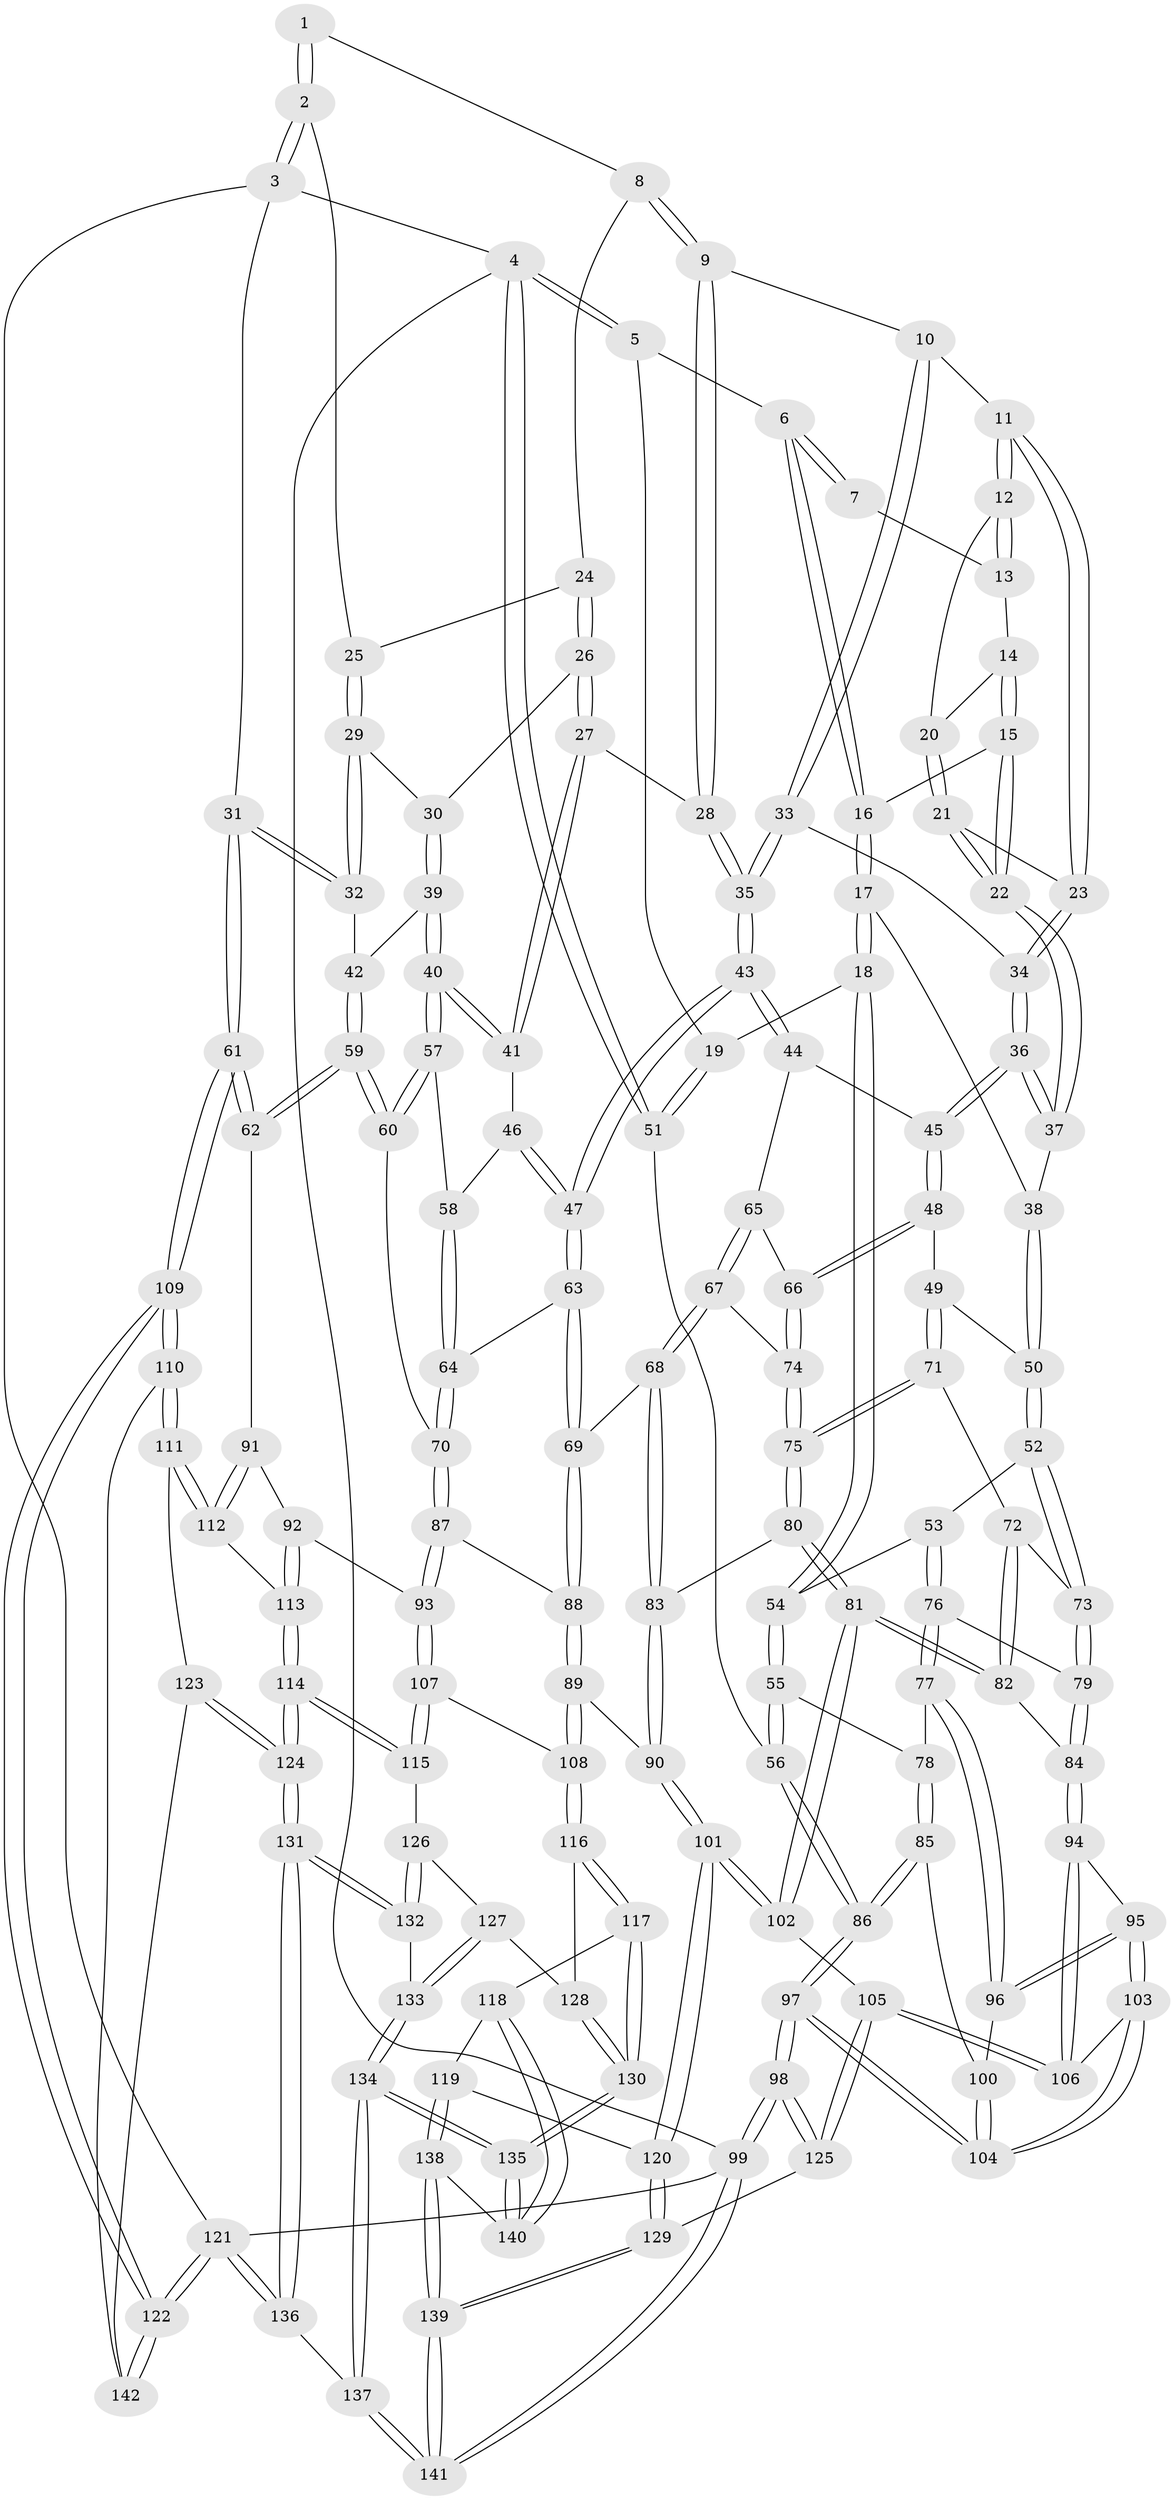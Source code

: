 // Generated by graph-tools (version 1.1) at 2025/27/03/09/25 03:27:10]
// undirected, 142 vertices, 352 edges
graph export_dot {
graph [start="1"]
  node [color=gray90,style=filled];
  1 [pos="+0.6533034526815417+0"];
  2 [pos="+1+0"];
  3 [pos="+1+0"];
  4 [pos="+0+0"];
  5 [pos="+0.1910531134673724+0"];
  6 [pos="+0.29867087007535176+0"];
  7 [pos="+0.4931905890408519+0"];
  8 [pos="+0.6873348862684956+0.04842612255528574"];
  9 [pos="+0.6469523575448087+0.10513879499817028"];
  10 [pos="+0.5965487241006843+0.13451231664856364"];
  11 [pos="+0.5490391580688094+0.1178755193188658"];
  12 [pos="+0.530082547566303+0.09177171712295863"];
  13 [pos="+0.4961035169819057+0"];
  14 [pos="+0.45756267856887023+0.06909099282158992"];
  15 [pos="+0.33075082565240077+0.11804332328474179"];
  16 [pos="+0.3289158023342503+0.11720443773340708"];
  17 [pos="+0.20521215056999084+0.23562789489961117"];
  18 [pos="+0.18253333327042212+0.24051160531550625"];
  19 [pos="+0.1587632749344048+0.22556529038970416"];
  20 [pos="+0.46457762715934947+0.10487030132492925"];
  21 [pos="+0.4367471837468268+0.15271343567024237"];
  22 [pos="+0.3970294796099377+0.15809613207697176"];
  23 [pos="+0.4800563184215444+0.16871638762313806"];
  24 [pos="+0.7645787015308547+0.10031017931144649"];
  25 [pos="+0.9288380261997645+0"];
  26 [pos="+0.8234023970047223+0.20310912397576236"];
  27 [pos="+0.7399750247651877+0.2607766942576324"];
  28 [pos="+0.7171181456107941+0.2665361033079284"];
  29 [pos="+0.8727235640094655+0.18926006983526267"];
  30 [pos="+0.8335915581715618+0.2042692068137056"];
  31 [pos="+1+0.1913076620798545"];
  32 [pos="+1+0.22578244497379646"];
  33 [pos="+0.5769562630835725+0.2452679286966085"];
  34 [pos="+0.514083141179039+0.23355415661166012"];
  35 [pos="+0.6349169075394971+0.3246401833549391"];
  36 [pos="+0.4239682991420401+0.28979993247563085"];
  37 [pos="+0.41538071787422376+0.28403924083980253"];
  38 [pos="+0.30844246727653657+0.29134252750498263"];
  39 [pos="+0.8800240376980597+0.32632662912754745"];
  40 [pos="+0.8239988804050634+0.3684531279151145"];
  41 [pos="+0.8073917046199117+0.36451416471591486"];
  42 [pos="+0.9260906627361252+0.3489981575924489"];
  43 [pos="+0.6263304053723766+0.35935624836563296"];
  44 [pos="+0.4733987200610822+0.370972060897688"];
  45 [pos="+0.451333672297571+0.3630092586983763"];
  46 [pos="+0.805241345775137+0.3660537766022716"];
  47 [pos="+0.6290132994617124+0.36724054165884223"];
  48 [pos="+0.3995642747296943+0.406719424586675"];
  49 [pos="+0.3703488458075408+0.42211412345415705"];
  50 [pos="+0.3333530237029092+0.40643743593002096"];
  51 [pos="+0+0.12643879578940345"];
  52 [pos="+0.22126824751738206+0.4419370186723751"];
  53 [pos="+0.19154690859980117+0.42162045847956975"];
  54 [pos="+0.16545985242980085+0.394281066395332"];
  55 [pos="+0.06756785970557007+0.4375567706789893"];
  56 [pos="+0+0.38193531660160673"];
  57 [pos="+0.8464302114234534+0.4336345588204781"];
  58 [pos="+0.7643586853928417+0.4089529657691999"];
  59 [pos="+0.9380655794118093+0.5016346317992957"];
  60 [pos="+0.8810290969914024+0.4970263060089799"];
  61 [pos="+1+0.5590642124002567"];
  62 [pos="+1+0.5502950331851049"];
  63 [pos="+0.6571828471308957+0.47086038568844996"];
  64 [pos="+0.6611662943274358+0.47187705392897256"];
  65 [pos="+0.4838153917372535+0.439851722315119"];
  66 [pos="+0.4548507619291628+0.4802170664646458"];
  67 [pos="+0.5209073993681169+0.4780232146124559"];
  68 [pos="+0.6048989579350018+0.5014035665347808"];
  69 [pos="+0.6448992633512037+0.4846239434499893"];
  70 [pos="+0.7771192581092286+0.5309453844643063"];
  71 [pos="+0.37068341656725123+0.47895194855676443"];
  72 [pos="+0.32873597131432614+0.506833604389616"];
  73 [pos="+0.24211136704377956+0.49453128446003086"];
  74 [pos="+0.45170421073002126+0.5098931000916225"];
  75 [pos="+0.43267525879150837+0.5439184156715395"];
  76 [pos="+0.12720245818032214+0.5785324020200399"];
  77 [pos="+0.10403087672249456+0.5874914774717938"];
  78 [pos="+0.0794177622451661+0.531270566922058"];
  79 [pos="+0.23382831285122171+0.5727912540690643"];
  80 [pos="+0.4391422939977929+0.578016052919707"];
  81 [pos="+0.36116108334312047+0.6471690054379683"];
  82 [pos="+0.33594084162065785+0.6264316686178893"];
  83 [pos="+0.5070152500599998+0.5901985309821308"];
  84 [pos="+0.24489305654385818+0.588515403502777"];
  85 [pos="+0+0.5684041206934134"];
  86 [pos="+0+0.5682847847040489"];
  87 [pos="+0.7773348393905015+0.6465845075670656"];
  88 [pos="+0.6452135343807471+0.6394408077959175"];
  89 [pos="+0.5998337759186801+0.7077520946821967"];
  90 [pos="+0.5652220844641764+0.7055496341958155"];
  91 [pos="+0.9114616210149131+0.6633963502413238"];
  92 [pos="+0.8096081768054836+0.700982747371459"];
  93 [pos="+0.8040262219925788+0.701443540517804"];
  94 [pos="+0.18845712309852075+0.695684286169037"];
  95 [pos="+0.1359093595518851+0.6589716845908336"];
  96 [pos="+0.10124586657963315+0.5933331058650322"];
  97 [pos="+0+0.939963788702161"];
  98 [pos="+0+1"];
  99 [pos="+0+1"];
  100 [pos="+0.08587663916456569+0.6008059740528395"];
  101 [pos="+0.4375737761262755+0.79729375622718"];
  102 [pos="+0.36156910195077646+0.7284132292426664"];
  103 [pos="+0.042213812103243036+0.7553050239076244"];
  104 [pos="+0+0.774326670313541"];
  105 [pos="+0.2264396181292995+0.7717824211080593"];
  106 [pos="+0.20853496326825754+0.7545192798863715"];
  107 [pos="+0.7779999067290709+0.7415316464076185"];
  108 [pos="+0.6600337088972204+0.7661252159416163"];
  109 [pos="+1+0.830273443760378"];
  110 [pos="+1+0.8236849342588718"];
  111 [pos="+0.996238872602879+0.793641650524819"];
  112 [pos="+0.9549882105889098+0.778157530375522"];
  113 [pos="+0.9121988167623352+0.791136418162947"];
  114 [pos="+0.8591429637487445+0.8670763594265911"];
  115 [pos="+0.802379021376398+0.8221045000011079"];
  116 [pos="+0.6548080096819927+0.8021967999549415"];
  117 [pos="+0.5080843353508061+0.869238558012972"];
  118 [pos="+0.48613063896698333+0.855936839533238"];
  119 [pos="+0.4541607777682973+0.8354666010203868"];
  120 [pos="+0.43784071473147923+0.7992308114244849"];
  121 [pos="+1+1"];
  122 [pos="+1+1"];
  123 [pos="+0.8765962922029437+0.8982691820620092"];
  124 [pos="+0.8720388473305759+0.8984990557925394"];
  125 [pos="+0.21825128593040322+0.8066130788020994"];
  126 [pos="+0.7623579649414264+0.8569502625640477"];
  127 [pos="+0.6793196209411478+0.8530435403223948"];
  128 [pos="+0.6605358775872505+0.8279922396761189"];
  129 [pos="+0.2817817376422865+0.9107775551055931"];
  130 [pos="+0.5693153258040867+0.9409048770347177"];
  131 [pos="+0.8071160500356216+1"];
  132 [pos="+0.7500239983110445+0.9161677933732952"];
  133 [pos="+0.6855358366035819+0.888960916972378"];
  134 [pos="+0.6150713574745169+1"];
  135 [pos="+0.5873342575895535+0.9874808850903443"];
  136 [pos="+0.778297627246784+1"];
  137 [pos="+0.6475076667627303+1"];
  138 [pos="+0.40001705184525504+0.9732990102353937"];
  139 [pos="+0.27473384545881363+1"];
  140 [pos="+0.4813761657044849+0.9639299667422166"];
  141 [pos="+0.2686911729136769+1"];
  142 [pos="+0.8901292613515182+0.8998517663559674"];
  1 -- 2;
  1 -- 2;
  1 -- 8;
  2 -- 3;
  2 -- 3;
  2 -- 25;
  3 -- 4;
  3 -- 31;
  3 -- 121;
  4 -- 5;
  4 -- 5;
  4 -- 51;
  4 -- 51;
  4 -- 99;
  5 -- 6;
  5 -- 19;
  6 -- 7;
  6 -- 7;
  6 -- 16;
  6 -- 16;
  7 -- 13;
  8 -- 9;
  8 -- 9;
  8 -- 24;
  9 -- 10;
  9 -- 28;
  9 -- 28;
  10 -- 11;
  10 -- 33;
  10 -- 33;
  11 -- 12;
  11 -- 12;
  11 -- 23;
  11 -- 23;
  12 -- 13;
  12 -- 13;
  12 -- 20;
  13 -- 14;
  14 -- 15;
  14 -- 15;
  14 -- 20;
  15 -- 16;
  15 -- 22;
  15 -- 22;
  16 -- 17;
  16 -- 17;
  17 -- 18;
  17 -- 18;
  17 -- 38;
  18 -- 19;
  18 -- 54;
  18 -- 54;
  19 -- 51;
  19 -- 51;
  20 -- 21;
  20 -- 21;
  21 -- 22;
  21 -- 22;
  21 -- 23;
  22 -- 37;
  22 -- 37;
  23 -- 34;
  23 -- 34;
  24 -- 25;
  24 -- 26;
  24 -- 26;
  25 -- 29;
  25 -- 29;
  26 -- 27;
  26 -- 27;
  26 -- 30;
  27 -- 28;
  27 -- 41;
  27 -- 41;
  28 -- 35;
  28 -- 35;
  29 -- 30;
  29 -- 32;
  29 -- 32;
  30 -- 39;
  30 -- 39;
  31 -- 32;
  31 -- 32;
  31 -- 61;
  31 -- 61;
  32 -- 42;
  33 -- 34;
  33 -- 35;
  33 -- 35;
  34 -- 36;
  34 -- 36;
  35 -- 43;
  35 -- 43;
  36 -- 37;
  36 -- 37;
  36 -- 45;
  36 -- 45;
  37 -- 38;
  38 -- 50;
  38 -- 50;
  39 -- 40;
  39 -- 40;
  39 -- 42;
  40 -- 41;
  40 -- 41;
  40 -- 57;
  40 -- 57;
  41 -- 46;
  42 -- 59;
  42 -- 59;
  43 -- 44;
  43 -- 44;
  43 -- 47;
  43 -- 47;
  44 -- 45;
  44 -- 65;
  45 -- 48;
  45 -- 48;
  46 -- 47;
  46 -- 47;
  46 -- 58;
  47 -- 63;
  47 -- 63;
  48 -- 49;
  48 -- 66;
  48 -- 66;
  49 -- 50;
  49 -- 71;
  49 -- 71;
  50 -- 52;
  50 -- 52;
  51 -- 56;
  52 -- 53;
  52 -- 73;
  52 -- 73;
  53 -- 54;
  53 -- 76;
  53 -- 76;
  54 -- 55;
  54 -- 55;
  55 -- 56;
  55 -- 56;
  55 -- 78;
  56 -- 86;
  56 -- 86;
  57 -- 58;
  57 -- 60;
  57 -- 60;
  58 -- 64;
  58 -- 64;
  59 -- 60;
  59 -- 60;
  59 -- 62;
  59 -- 62;
  60 -- 70;
  61 -- 62;
  61 -- 62;
  61 -- 109;
  61 -- 109;
  62 -- 91;
  63 -- 64;
  63 -- 69;
  63 -- 69;
  64 -- 70;
  64 -- 70;
  65 -- 66;
  65 -- 67;
  65 -- 67;
  66 -- 74;
  66 -- 74;
  67 -- 68;
  67 -- 68;
  67 -- 74;
  68 -- 69;
  68 -- 83;
  68 -- 83;
  69 -- 88;
  69 -- 88;
  70 -- 87;
  70 -- 87;
  71 -- 72;
  71 -- 75;
  71 -- 75;
  72 -- 73;
  72 -- 82;
  72 -- 82;
  73 -- 79;
  73 -- 79;
  74 -- 75;
  74 -- 75;
  75 -- 80;
  75 -- 80;
  76 -- 77;
  76 -- 77;
  76 -- 79;
  77 -- 78;
  77 -- 96;
  77 -- 96;
  78 -- 85;
  78 -- 85;
  79 -- 84;
  79 -- 84;
  80 -- 81;
  80 -- 81;
  80 -- 83;
  81 -- 82;
  81 -- 82;
  81 -- 102;
  81 -- 102;
  82 -- 84;
  83 -- 90;
  83 -- 90;
  84 -- 94;
  84 -- 94;
  85 -- 86;
  85 -- 86;
  85 -- 100;
  86 -- 97;
  86 -- 97;
  87 -- 88;
  87 -- 93;
  87 -- 93;
  88 -- 89;
  88 -- 89;
  89 -- 90;
  89 -- 108;
  89 -- 108;
  90 -- 101;
  90 -- 101;
  91 -- 92;
  91 -- 112;
  91 -- 112;
  92 -- 93;
  92 -- 113;
  92 -- 113;
  93 -- 107;
  93 -- 107;
  94 -- 95;
  94 -- 106;
  94 -- 106;
  95 -- 96;
  95 -- 96;
  95 -- 103;
  95 -- 103;
  96 -- 100;
  97 -- 98;
  97 -- 98;
  97 -- 104;
  97 -- 104;
  98 -- 99;
  98 -- 99;
  98 -- 125;
  98 -- 125;
  99 -- 141;
  99 -- 141;
  99 -- 121;
  100 -- 104;
  100 -- 104;
  101 -- 102;
  101 -- 102;
  101 -- 120;
  101 -- 120;
  102 -- 105;
  103 -- 104;
  103 -- 104;
  103 -- 106;
  105 -- 106;
  105 -- 106;
  105 -- 125;
  105 -- 125;
  107 -- 108;
  107 -- 115;
  107 -- 115;
  108 -- 116;
  108 -- 116;
  109 -- 110;
  109 -- 110;
  109 -- 122;
  109 -- 122;
  110 -- 111;
  110 -- 111;
  110 -- 142;
  111 -- 112;
  111 -- 112;
  111 -- 123;
  112 -- 113;
  113 -- 114;
  113 -- 114;
  114 -- 115;
  114 -- 115;
  114 -- 124;
  114 -- 124;
  115 -- 126;
  116 -- 117;
  116 -- 117;
  116 -- 128;
  117 -- 118;
  117 -- 130;
  117 -- 130;
  118 -- 119;
  118 -- 140;
  118 -- 140;
  119 -- 120;
  119 -- 138;
  119 -- 138;
  120 -- 129;
  120 -- 129;
  121 -- 122;
  121 -- 122;
  121 -- 136;
  121 -- 136;
  122 -- 142;
  122 -- 142;
  123 -- 124;
  123 -- 124;
  123 -- 142;
  124 -- 131;
  124 -- 131;
  125 -- 129;
  126 -- 127;
  126 -- 132;
  126 -- 132;
  127 -- 128;
  127 -- 133;
  127 -- 133;
  128 -- 130;
  128 -- 130;
  129 -- 139;
  129 -- 139;
  130 -- 135;
  130 -- 135;
  131 -- 132;
  131 -- 132;
  131 -- 136;
  131 -- 136;
  132 -- 133;
  133 -- 134;
  133 -- 134;
  134 -- 135;
  134 -- 135;
  134 -- 137;
  134 -- 137;
  135 -- 140;
  135 -- 140;
  136 -- 137;
  137 -- 141;
  137 -- 141;
  138 -- 139;
  138 -- 139;
  138 -- 140;
  139 -- 141;
  139 -- 141;
}
